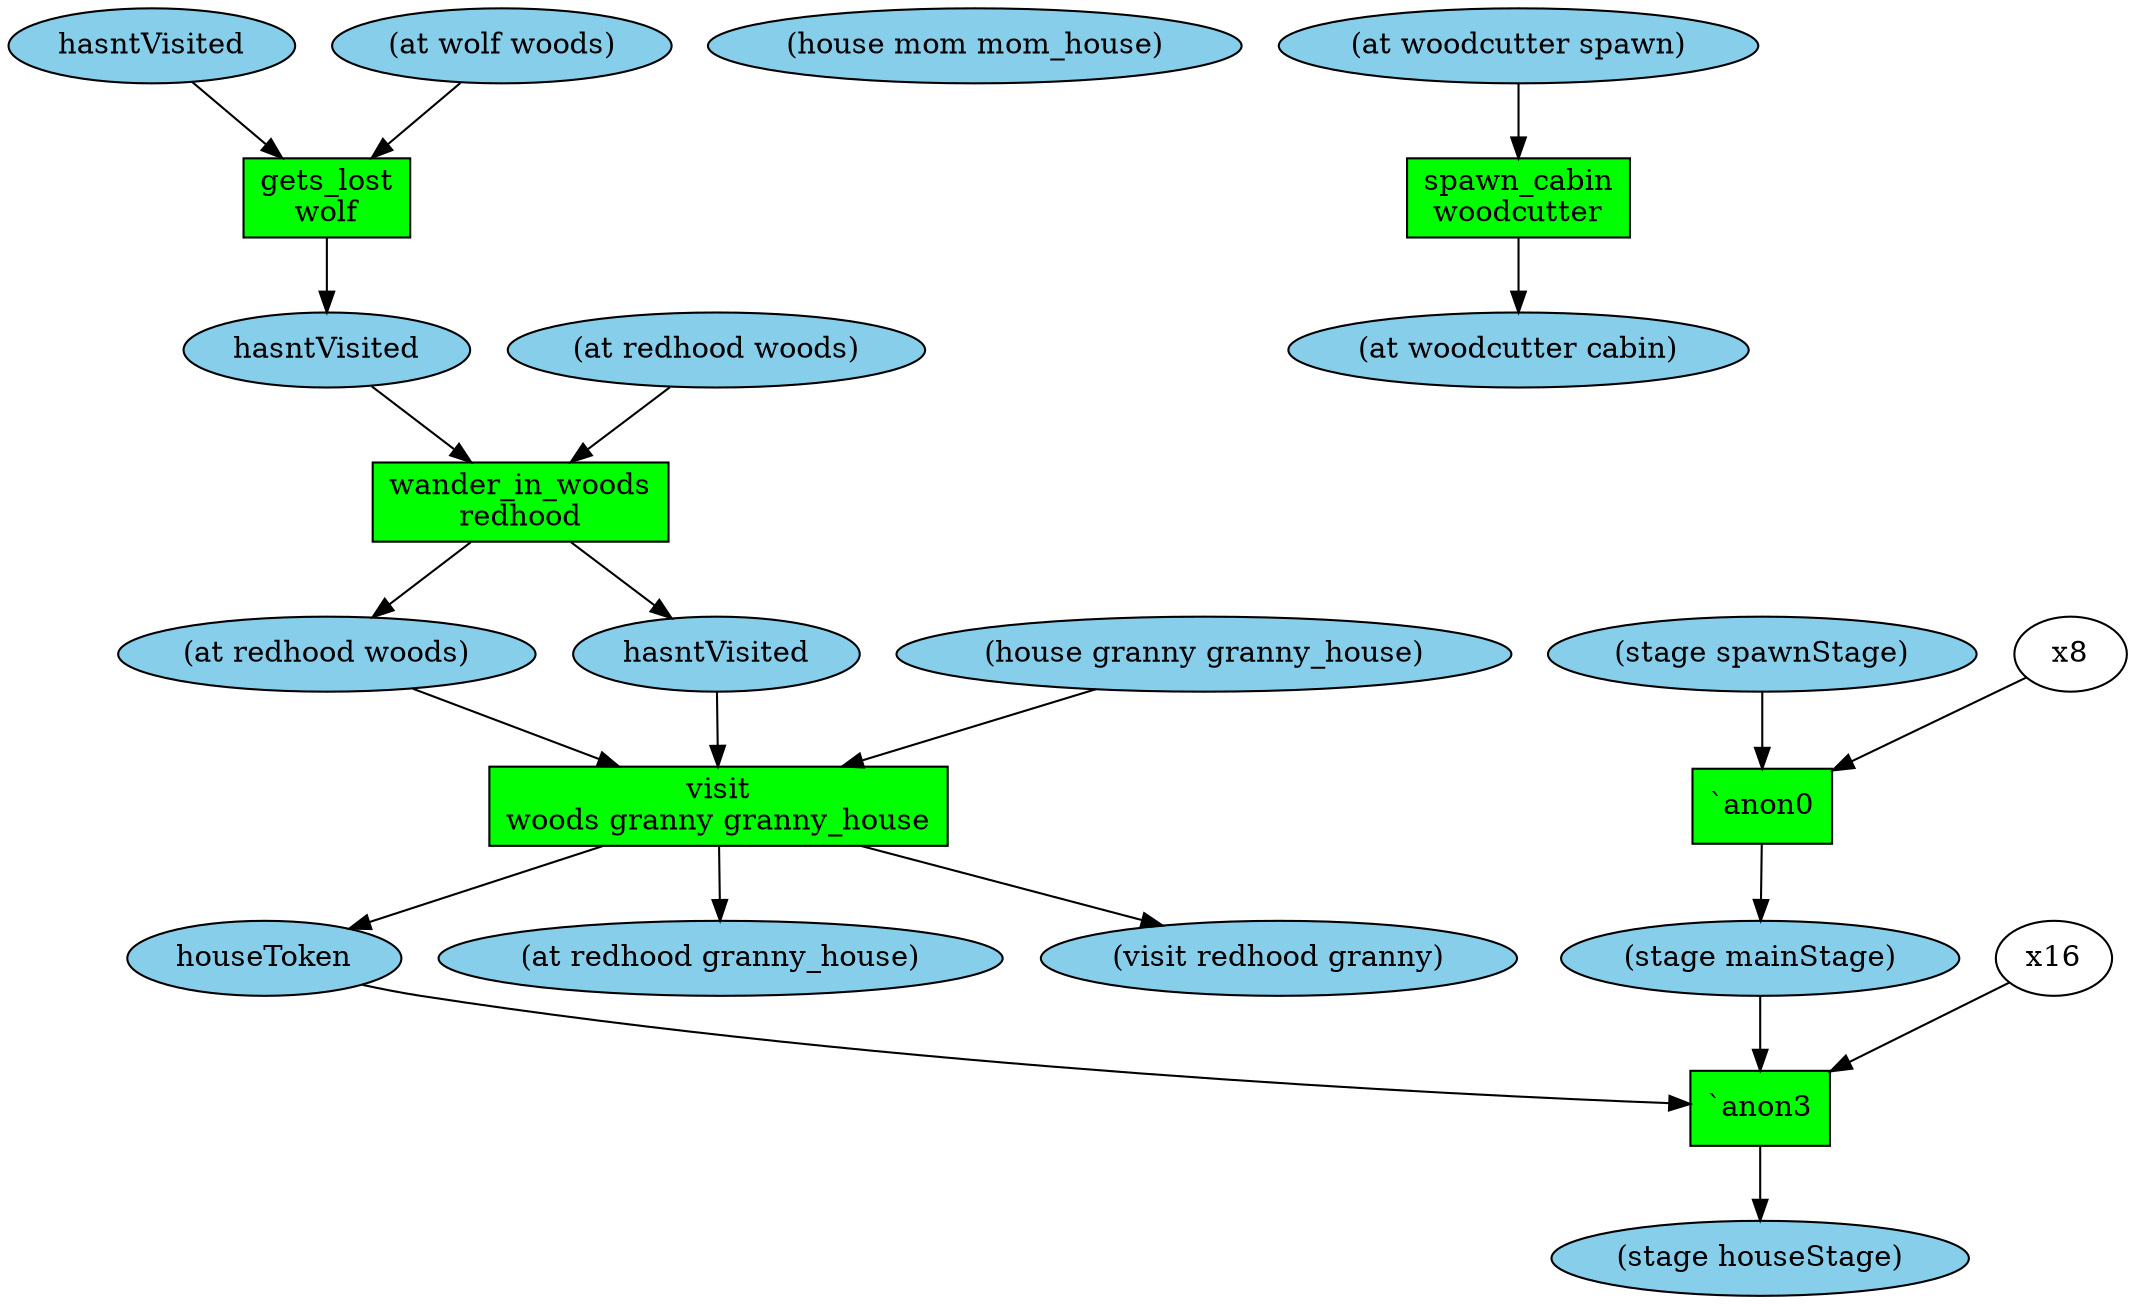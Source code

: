 digraph {
x6 [style=filled,fillcolor=skyblue,label="hasntVisited"];
x5 [style=filled,fillcolor=skyblue,label="(house mom mom_house)"];
x4 [style=filled,fillcolor=skyblue,label="(house granny granny_house)"];
x3 [style=filled,fillcolor=skyblue,label="(at woodcutter spawn)"];
x2 [style=filled,fillcolor=skyblue,label="(at wolf woods)"];
x1 [style=filled,fillcolor=skyblue,label="(at redhood woods)"];
x0 [style=filled,fillcolor=skyblue,label="(stage spawnStage)"];
t0 [shape=box,style=filled,fillcolor=green,label="spawn_cabin\nwoodcutter"];
x7 [style=filled,fillcolor=skyblue,label="(at woodcutter cabin)"];
x3 -> t0;
t0 -> x7;
t1 [shape=box,style=filled,fillcolor=green,label="`anon0\n"];
x9 [style=filled,fillcolor=skyblue,label="(stage mainStage)"];
x0 -> t1;
x8 -> t1;
t1 -> x9;
t2 [shape=box,style=filled,fillcolor=green,label="gets_lost\nwolf"];
x10 [style=filled,fillcolor=skyblue,label="hasntVisited"];
x6 -> t2;
x2 -> t2;
t2 -> x10;
t3 [shape=box,style=filled,fillcolor=green,label="wander_in_woods\nredhood"];
x12 [style=filled,fillcolor=skyblue,label="(at redhood woods)"];
x11 [style=filled,fillcolor=skyblue,label="hasntVisited"];
x10 -> t3;
x1 -> t3;
t3 -> x12;
t3 -> x11;
t4 [shape=box,style=filled,fillcolor=green,label="visit\nwoods granny granny_house"];
x15 [style=filled,fillcolor=skyblue,label="houseToken"];
x14 [style=filled,fillcolor=skyblue,label="(at redhood granny_house)"];
x13 [style=filled,fillcolor=skyblue,label="(visit redhood granny)"];
x11 -> t4;
x12 -> t4;
x4 -> t4;
t4 -> x15;
t4 -> x14;
t4 -> x13;
t5 [shape=box,style=filled,fillcolor=green,label="`anon3\n"];
x17 [style=filled,fillcolor=skyblue,label="(stage houseStage)"];
x9 -> t5;
x16 -> t5;
x15 -> t5;
t5 -> x17;
}